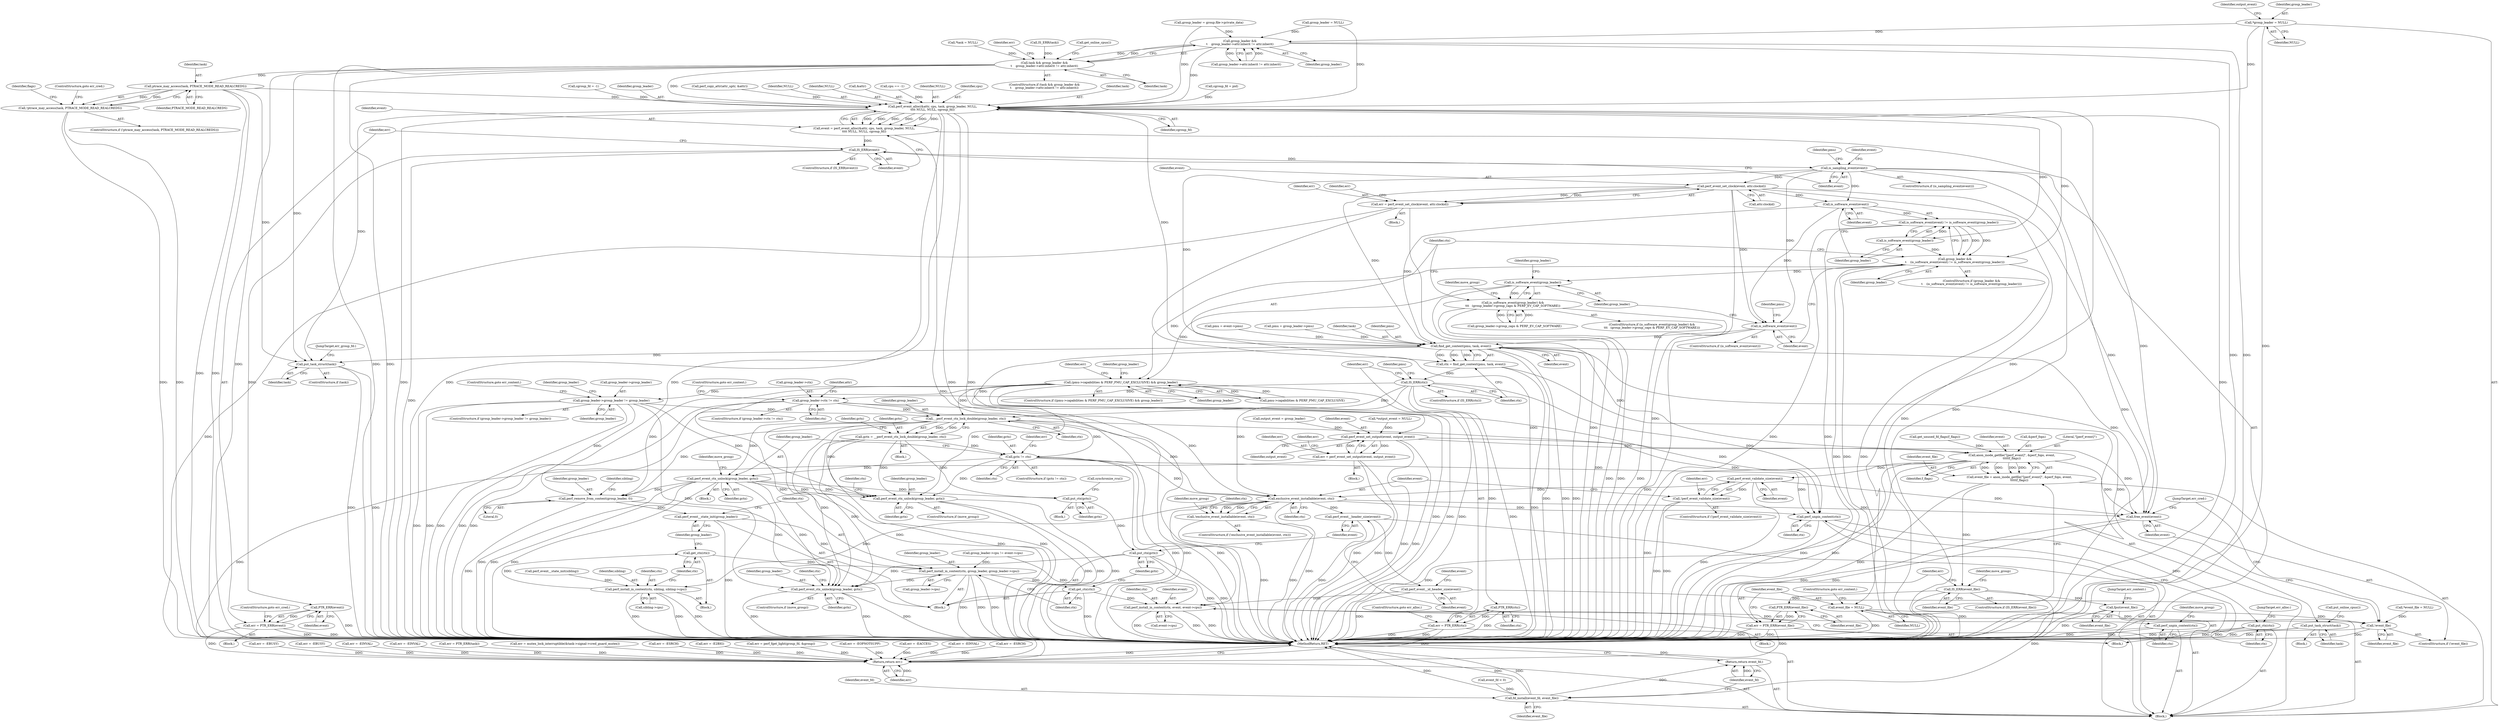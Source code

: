 digraph "0_linux_321027c1fe77f892f4ea07846aeae08cefbbb290@pointer" {
"1000142" [label="(Call,*group_leader = NULL)"];
"1000339" [label="(Call,group_leader &&\n\t    group_leader->attr.inherit != attr.inherit)"];
"1000337" [label="(Call,task && group_leader &&\n\t    group_leader->attr.inherit != attr.inherit)"];
"1000378" [label="(Call,ptrace_may_access(task, PTRACE_MODE_READ_REALCREDS))"];
"1000377" [label="(Call,!ptrace_may_access(task, PTRACE_MODE_READ_REALCREDS))"];
"1000391" [label="(Call,perf_event_alloc(&attr, cpu, task, group_leader, NULL,\n\t\t\t\t NULL, NULL, cgroup_fd))"];
"1000389" [label="(Call,event = perf_event_alloc(&attr, cpu, task, group_leader, NULL,\n\t\t\t\t NULL, NULL, cgroup_fd))"];
"1000402" [label="(Call,IS_ERR(event))"];
"1000407" [label="(Call,PTR_ERR(event))"];
"1000405" [label="(Call,err = PTR_ERR(event))"];
"1000856" [label="(Return,return err;)"];
"1000411" [label="(Call,is_sampling_event(event))"];
"1000440" [label="(Call,perf_event_set_clock(event, attr.clockid))"];
"1000438" [label="(Call,err = perf_event_set_clock(event, attr.clockid))"];
"1000463" [label="(Call,is_software_event(event))"];
"1000462" [label="(Call,is_software_event(event) != is_software_event(group_leader))"];
"1000460" [label="(Call,group_leader &&\n\t    (is_software_event(event) != is_software_event(group_leader)))"];
"1000480" [label="(Call,is_software_event(group_leader))"];
"1000479" [label="(Call,is_software_event(group_leader) &&\n\t\t\t   (group_leader->group_caps & PERF_EV_CAP_SOFTWARE))"];
"1000507" [label="(Call,(pmu->capabilities & PERF_PMU_CAP_EXCLUSIVE) && group_leader)"];
"1000528" [label="(Call,group_leader->group_leader != group_leader)"];
"1000620" [label="(Call,__perf_event_ctx_lock_double(group_leader, ctx))"];
"1000618" [label="(Call,gctx = __perf_event_ctx_lock_double(group_leader, ctx))"];
"1000644" [label="(Call,gctx != ctx)"];
"1000655" [label="(Call,perf_event_ctx_unlock(group_leader, gctx))"];
"1000710" [label="(Call,perf_remove_from_context(group_leader, 0))"];
"1000731" [label="(Call,perf_event__state_init(group_leader))"];
"1000733" [label="(Call,perf_install_in_context(ctx, group_leader, group_leader->cpu))"];
"1000739" [label="(Call,get_ctx(ctx))"];
"1000752" [label="(Call,perf_install_in_context(ctx, event, event->cpu))"];
"1000758" [label="(Call,perf_unpin_context(ctx))"];
"1000762" [label="(Call,perf_event_ctx_unlock(group_leader, gctx))"];
"1000717" [label="(Call,put_ctx(gctx))"];
"1000741" [label="(Call,put_ctx(gctx))"];
"1000812" [label="(Call,perf_event_ctx_unlock(group_leader, gctx))"];
"1000692" [label="(Call,exclusive_event_installable(event, ctx))"];
"1000691" [label="(Call,!exclusive_event_installable(event, ctx))"];
"1000723" [label="(Call,perf_install_in_context(ctx, sibling, sibling->cpu))"];
"1000729" [label="(Call,get_ctx(ctx))"];
"1000743" [label="(Call,perf_event__header_size(event))"];
"1000745" [label="(Call,perf_event__id_header_size(event))"];
"1000823" [label="(Call,perf_unpin_context(ctx))"];
"1000825" [label="(Call,put_ctx(ctx))"];
"1000831" [label="(Call,free_event(event))"];
"1000469" [label="(Call,is_software_event(event))"];
"1000493" [label="(Call,find_get_context(pmu, task, event))"];
"1000491" [label="(Call,ctx = find_get_context(pmu, task, event))"];
"1000498" [label="(Call,IS_ERR(ctx))"];
"1000503" [label="(Call,PTR_ERR(ctx))"];
"1000501" [label="(Call,err = PTR_ERR(ctx))"];
"1000569" [label="(Call,group_leader->ctx != ctx)"];
"1000589" [label="(Call,perf_event_set_output(event, output_event))"];
"1000587" [label="(Call,err = perf_event_set_output(event, output_event))"];
"1000597" [label="(Call,anon_inode_getfile(\"[perf_event]\", &perf_fops, event,\n\t\t\t\t\tf_flags))"];
"1000595" [label="(Call,event_file = anon_inode_getfile(\"[perf_event]\", &perf_fops, event,\n\t\t\t\t\tf_flags))"];
"1000604" [label="(Call,IS_ERR(event_file))"];
"1000609" [label="(Call,PTR_ERR(event_file))"];
"1000607" [label="(Call,err = PTR_ERR(event_file))"];
"1000804" [label="(Call,fd_install(event_fd, event_file))"];
"1000807" [label="(Return,return event_fd;)"];
"1000820" [label="(Call,fput(event_file))"];
"1000829" [label="(Call,!event_file)"];
"1000682" [label="(Call,perf_event_validate_size(event))"];
"1000681" [label="(Call,!perf_event_validate_size(event))"];
"1000780" [label="(Call,put_task_struct(task))"];
"1000848" [label="(Call,put_task_struct(task))"];
"1000465" [label="(Call,is_software_event(group_leader))"];
"1000611" [label="(Call,event_file = NULL)"];
"1000405" [label="(Call,err = PTR_ERR(event))"];
"1000646" [label="(Identifier,ctx)"];
"1000742" [label="(Identifier,gctx)"];
"1000719" [label="(Call,synchronize_rcu())"];
"1000395" [label="(Identifier,task)"];
"1000516" [label="(Identifier,err)"];
"1000596" [label="(Identifier,event_file)"];
"1000389" [label="(Call,event = perf_event_alloc(&attr, cpu, task, group_leader, NULL,\n\t\t\t\t NULL, NULL, cgroup_fd))"];
"1000401" [label="(ControlStructure,if (IS_ERR(event)))"];
"1000478" [label="(ControlStructure,if (is_software_event(group_leader) &&\n\t\t\t   (group_leader->group_caps & PERF_EV_CAP_SOFTWARE)))"];
"1000694" [label="(Identifier,ctx)"];
"1000709" [label="(Block,)"];
"1000569" [label="(Call,group_leader->ctx != ctx)"];
"1000386" [label="(Call,cgroup_fd = pid)"];
"1000506" [label="(ControlStructure,if ((pmu->capabilities & PERF_PMU_CAP_EXCLUSIVE) && group_leader))"];
"1000818" [label="(Identifier,ctx)"];
"1000720" [label="(Block,)"];
"1000826" [label="(Identifier,ctx)"];
"1000681" [label="(Call,!perf_event_validate_size(event))"];
"1000378" [label="(Call,ptrace_may_access(task, PTRACE_MODE_READ_REALCREDS))"];
"1000621" [label="(Identifier,group_leader)"];
"1000828" [label="(ControlStructure,if (!event_file))"];
"1000177" [label="(Call,cgroup_fd = -1)"];
"1000504" [label="(Identifier,ctx)"];
"1000568" [label="(ControlStructure,if (group_leader->ctx != ctx))"];
"1000410" [label="(ControlStructure,if (is_sampling_event(event)))"];
"1000607" [label="(Call,err = PTR_ERR(event_file))"];
"1000656" [label="(Identifier,group_leader)"];
"1000718" [label="(Identifier,gctx)"];
"1000527" [label="(ControlStructure,if (group_leader->group_leader != group_leader))"];
"1000515" [label="(Call,err = -EBUSY)"];
"1000761" [label="(Identifier,move_group)"];
"1000466" [label="(Identifier,group_leader)"];
"1000772" [label="(Block,)"];
"1000857" [label="(Identifier,err)"];
"1000698" [label="(Call,err = -EBUSY)"];
"1000618" [label="(Call,gctx = __perf_event_ctx_lock_double(group_leader, ctx))"];
"1000763" [label="(Identifier,group_leader)"];
"1000400" [label="(Identifier,cgroup_fd)"];
"1000480" [label="(Call,is_software_event(group_leader))"];
"1000614" [label="(ControlStructure,goto err_context;)"];
"1000730" [label="(Identifier,ctx)"];
"1000758" [label="(Call,perf_unpin_context(ctx))"];
"1000648" [label="(Call,err = -EINVAL)"];
"1000717" [label="(Call,put_ctx(gctx))"];
"1000705" [label="(Identifier,ctx)"];
"1000731" [label="(Call,perf_event__state_init(group_leader))"];
"1000507" [label="(Call,(pmu->capabilities & PERF_PMU_CAP_EXCLUSIVE) && group_leader)"];
"1000830" [label="(Identifier,event_file)"];
"1000856" [label="(Return,return err;)"];
"1000649" [label="(Identifier,err)"];
"1000616" [label="(Identifier,move_group)"];
"1000849" [label="(Identifier,task)"];
"1000807" [label="(Return,return event_fd;)"];
"1000599" [label="(Call,&perf_fops)"];
"1000503" [label="(Call,PTR_ERR(ctx))"];
"1000611" [label="(Call,event_file = NULL)"];
"1000620" [label="(Call,__perf_event_ctx_lock_double(group_leader, ctx))"];
"1000745" [label="(Call,perf_event__id_header_size(event))"];
"1000740" [label="(Identifier,ctx)"];
"1000643" [label="(ControlStructure,if (gctx != ctx))"];
"1000428" [label="(Call,pmu = event->pmu)"];
"1000782" [label="(Call,put_online_cpus())"];
"1000806" [label="(Identifier,event_file)"];
"1000804" [label="(Call,fd_install(event_fd, event_file))"];
"1000147" [label="(Identifier,output_event)"];
"1000380" [label="(Identifier,PTRACE_MODE_READ_REALCREDS)"];
"1000472" [label="(Call,pmu = group_leader->pmu)"];
"1000470" [label="(Identifier,event)"];
"1000605" [label="(Identifier,event_file)"];
"1000739" [label="(Call,get_ctx(ctx))"];
"1000468" [label="(ControlStructure,if (is_software_event(event)))"];
"1000715" [label="(Identifier,sibling)"];
"1000746" [label="(Identifier,event)"];
"1000528" [label="(Call,group_leader->group_leader != group_leader)"];
"1000680" [label="(ControlStructure,if (!perf_event_validate_size(event)))"];
"1000831" [label="(Call,free_event(event))"];
"1000143" [label="(Identifier,group_leader)"];
"1000587" [label="(Call,err = perf_event_set_output(event, output_event))"];
"1000824" [label="(Identifier,ctx)"];
"1000821" [label="(Identifier,event_file)"];
"1000603" [label="(ControlStructure,if (IS_ERR(event_file)))"];
"1000489" [label="(Identifier,move_group)"];
"1000591" [label="(Identifier,output_event)"];
"1000402" [label="(Call,IS_ERR(event))"];
"1000384" [label="(Identifier,flags)"];
"1000377" [label="(Call,!ptrace_may_access(task, PTRACE_MODE_READ_REALCREDS))"];
"1000396" [label="(Identifier,group_leader)"];
"1000820" [label="(Call,fput(event_file))"];
"1000376" [label="(ControlStructure,if (!ptrace_may_access(task, PTRACE_MODE_READ_REALCREDS)))"];
"1000764" [label="(Identifier,gctx)"];
"1000463" [label="(Call,is_software_event(event))"];
"1000406" [label="(Identifier,err)"];
"1000586" [label="(Block,)"];
"1000340" [label="(Identifier,group_leader)"];
"1000404" [label="(Block,)"];
"1000848" [label="(Call,put_task_struct(task))"];
"1000827" [label="(JumpTarget,err_alloc:)"];
"1000734" [label="(Identifier,ctx)"];
"1000617" [label="(Block,)"];
"1000693" [label="(Identifier,event)"];
"1000302" [label="(Call,output_event = group_leader)"];
"1000190" [label="(Call,perf_copy_attr(attr_uptr, &attr))"];
"1000858" [label="(MethodReturn,RET)"];
"1000492" [label="(Identifier,ctx)"];
"1000808" [label="(Identifier,event_fd)"];
"1000755" [label="(Call,event->cpu)"];
"1000336" [label="(ControlStructure,if (task && group_leader &&\n\t    group_leader->attr.inherit != attr.inherit))"];
"1000523" [label="(Call,err = -EINVAL)"];
"1000713" [label="(Block,)"];
"1000469" [label="(Call,is_software_event(event))"];
"1000813" [label="(Identifier,group_leader)"];
"1000155" [label="(Call,*event_file = NULL)"];
"1000510" [label="(Identifier,pmu)"];
"1000461" [label="(Identifier,group_leader)"];
"1000418" [label="(Identifier,event)"];
"1000412" [label="(Identifier,event)"];
"1000574" [label="(ControlStructure,goto err_context;)"];
"1000655" [label="(Call,perf_event_ctx_unlock(group_leader, gctx))"];
"1000291" [label="(Call,group_leader = group.file->private_data)"];
"1000495" [label="(Identifier,task)"];
"1000513" [label="(Identifier,group_leader)"];
"1000724" [label="(Identifier,ctx)"];
"1000390" [label="(Identifier,event)"];
"1000459" [label="(ControlStructure,if (group_leader &&\n\t    (is_software_event(event) != is_software_event(group_leader))))"];
"1000608" [label="(Identifier,err)"];
"1000397" [label="(Identifier,NULL)"];
"1000593" [label="(Identifier,err)"];
"1000328" [label="(Call,IS_ERR(task))"];
"1000749" [label="(Identifier,event)"];
"1000521" [label="(Identifier,group_leader)"];
"1000331" [label="(Call,err = PTR_ERR(task))"];
"1000692" [label="(Call,exclusive_event_installable(event, ctx))"];
"1000822" [label="(JumpTarget,err_context:)"];
"1000604" [label="(Call,IS_ERR(event_file))"];
"1000464" [label="(Identifier,event)"];
"1000712" [label="(Literal,0)"];
"1000271" [label="(Call,event_fd < 0)"];
"1000729" [label="(Call,get_ctx(ctx))"];
"1000759" [label="(Identifier,ctx)"];
"1000610" [label="(Identifier,event_file)"];
"1000496" [label="(Identifier,event)"];
"1000440" [label="(Call,perf_event_set_clock(event, attr.clockid))"];
"1000491" [label="(Call,ctx = find_get_context(pmu, task, event))"];
"1000309" [label="(Call,group_leader = NULL)"];
"1000497" [label="(ControlStructure,if (IS_ERR(ctx)))"];
"1000754" [label="(Identifier,event)"];
"1000498" [label="(Call,IS_ERR(ctx))"];
"1000760" [label="(ControlStructure,if (move_group))"];
"1000446" [label="(Identifier,err)"];
"1000140" [label="(Block,)"];
"1000711" [label="(Identifier,group_leader)"];
"1000502" [label="(Identifier,err)"];
"1000508" [label="(Call,pmu->capabilities & PERF_PMU_CAP_EXCLUSIVE)"];
"1000533" [label="(ControlStructure,goto err_context;)"];
"1000481" [label="(Identifier,group_leader)"];
"1000484" [label="(Identifier,group_leader)"];
"1000710" [label="(Call,perf_remove_from_context(group_leader, 0))"];
"1000398" [label="(Identifier,NULL)"];
"1000532" [label="(Identifier,group_leader)"];
"1000360" [label="(Call,err = mutex_lock_interruptible(&task->signal->cred_guard_mutex))"];
"1000442" [label="(Call,attr.clockid)"];
"1000337" [label="(Call,task && group_leader &&\n\t    group_leader->attr.inherit != attr.inherit)"];
"1000499" [label="(Identifier,ctx)"];
"1000392" [label="(Call,&attr)"];
"1000630" [label="(Call,err = -ESRCH)"];
"1000391" [label="(Call,perf_event_alloc(&attr, cpu, task, group_leader, NULL,\n\t\t\t\t NULL, NULL, cgroup_fd))"];
"1000439" [label="(Identifier,err)"];
"1000479" [label="(Call,is_software_event(group_leader) &&\n\t\t\t   (group_leader->group_caps & PERF_EV_CAP_SOFTWARE))"];
"1000403" [label="(Identifier,event)"];
"1000408" [label="(Identifier,event)"];
"1000460" [label="(Call,group_leader &&\n\t    (is_software_event(event) != is_software_event(group_leader)))"];
"1000619" [label="(Identifier,gctx)"];
"1000733" [label="(Call,perf_install_in_context(ctx, group_leader, group_leader->cpu))"];
"1000781" [label="(Identifier,task)"];
"1000659" [label="(Identifier,move_group)"];
"1000753" [label="(Identifier,ctx)"];
"1000743" [label="(Call,perf_event__header_size(event))"];
"1000409" [label="(ControlStructure,goto err_cred;)"];
"1000829" [label="(Call,!event_file)"];
"1000812" [label="(Call,perf_event_ctx_unlock(group_leader, gctx))"];
"1000598" [label="(Literal,\"[perf_event]\")"];
"1000752" [label="(Call,perf_install_in_context(ctx, event, event->cpu))"];
"1000493" [label="(Call,find_get_context(pmu, task, event))"];
"1000609" [label="(Call,PTR_ERR(event_file))"];
"1000768" [label="(Identifier,ctx)"];
"1000341" [label="(Call,group_leader->attr.inherit != attr.inherit)"];
"1000501" [label="(Call,err = PTR_ERR(ctx))"];
"1000597" [label="(Call,anon_inode_getfile(\"[perf_event]\", &perf_fops, event,\n\t\t\t\t\tf_flags))"];
"1000721" [label="(Call,perf_event__state_init(sibling))"];
"1000683" [label="(Identifier,event)"];
"1000438" [label="(Call,err = perf_event_set_clock(event, attr.clockid))"];
"1000381" [label="(ControlStructure,goto err_cred;)"];
"1000588" [label="(Identifier,err)"];
"1000685" [label="(Call,err = -E2BIG)"];
"1000732" [label="(Identifier,group_leader)"];
"1000252" [label="(Call,cpu == -1)"];
"1000282" [label="(Call,err = perf_fget_light(group_fd, &group))"];
"1000645" [label="(Identifier,gctx)"];
"1000494" [label="(Identifier,pmu)"];
"1000462" [label="(Call,is_software_event(event) != is_software_event(group_leader))"];
"1000833" [label="(JumpTarget,err_cred:)"];
"1000589" [label="(Call,perf_event_set_output(event, output_event))"];
"1000268" [label="(Call,get_unused_fd_flags(f_flags))"];
"1000379" [label="(Identifier,task)"];
"1000823" [label="(Call,perf_unpin_context(ctx))"];
"1000814" [label="(Identifier,gctx)"];
"1000690" [label="(ControlStructure,if (!exclusive_event_installable(event, ctx)))"];
"1000399" [label="(Identifier,NULL)"];
"1000590" [label="(Identifier,event)"];
"1000465" [label="(Call,is_software_event(group_leader))"];
"1000602" [label="(Identifier,f_flags)"];
"1000736" [label="(Call,group_leader->cpu)"];
"1000612" [label="(Identifier,event_file)"];
"1000805" [label="(Identifier,event_fd)"];
"1000146" [label="(Call,*output_event = NULL)"];
"1000595" [label="(Call,event_file = anon_inode_getfile(\"[perf_event]\", &perf_fops, event,\n\t\t\t\t\tf_flags))"];
"1000832" [label="(Identifier,event)"];
"1000429" [label="(Identifier,pmu)"];
"1000558" [label="(Call,group_leader->cpu != event->cpu)"];
"1000613" [label="(Identifier,NULL)"];
"1000741" [label="(Call,put_ctx(gctx))"];
"1000338" [label="(Identifier,task)"];
"1000622" [label="(Identifier,ctx)"];
"1000570" [label="(Call,group_leader->ctx)"];
"1000423" [label="(Call,err = -EOPNOTSUPP)"];
"1000372" [label="(Call,err = -EACCES)"];
"1000437" [label="(Block,)"];
"1000356" [label="(Call,get_online_cpus())"];
"1000682" [label="(Call,perf_event_validate_size(event))"];
"1000691" [label="(Call,!exclusive_event_installable(event, ctx))"];
"1000411" [label="(Call,is_sampling_event(event))"];
"1000482" [label="(Call,group_leader->group_caps & PERF_EV_CAP_SOFTWARE)"];
"1000537" [label="(Identifier,group_leader)"];
"1000142" [label="(Call,*group_leader = NULL)"];
"1000473" [label="(Identifier,pmu)"];
"1000601" [label="(Identifier,event)"];
"1000723" [label="(Call,perf_install_in_context(ctx, sibling, sibling->cpu))"];
"1000697" [label="(Identifier,move_group)"];
"1000825" [label="(Call,put_ctx(ctx))"];
"1000726" [label="(Call,sibling->cpu)"];
"1000339" [label="(Call,group_leader &&\n\t    group_leader->attr.inherit != attr.inherit)"];
"1000780" [label="(Call,put_task_struct(task))"];
"1000744" [label="(Identifier,event)"];
"1000394" [label="(Identifier,cpu)"];
"1000850" [label="(JumpTarget,err_group_fd:)"];
"1000654" [label="(Block,)"];
"1000351" [label="(Call,err = -EINVAL)"];
"1000162" [label="(Call,*task = NULL)"];
"1000578" [label="(Identifier,attr)"];
"1000573" [label="(Identifier,ctx)"];
"1000505" [label="(ControlStructure,goto err_alloc;)"];
"1000606" [label="(Block,)"];
"1000529" [label="(Call,group_leader->group_leader)"];
"1000644" [label="(Call,gctx != ctx)"];
"1000500" [label="(Block,)"];
"1000686" [label="(Identifier,err)"];
"1000735" [label="(Identifier,group_leader)"];
"1000675" [label="(Call,err = -ESRCH)"];
"1000725" [label="(Identifier,sibling)"];
"1000441" [label="(Identifier,event)"];
"1000846" [label="(ControlStructure,if (task))"];
"1000407" [label="(Call,PTR_ERR(event))"];
"1000144" [label="(Identifier,NULL)"];
"1000626" [label="(Identifier,gctx)"];
"1000810" [label="(ControlStructure,if (move_group))"];
"1000762" [label="(Call,perf_event_ctx_unlock(group_leader, gctx))"];
"1000352" [label="(Identifier,err)"];
"1000657" [label="(Identifier,gctx)"];
"1000142" -> "1000140"  [label="AST: "];
"1000142" -> "1000144"  [label="CFG: "];
"1000143" -> "1000142"  [label="AST: "];
"1000144" -> "1000142"  [label="AST: "];
"1000147" -> "1000142"  [label="CFG: "];
"1000142" -> "1000858"  [label="DDG: "];
"1000142" -> "1000339"  [label="DDG: "];
"1000142" -> "1000391"  [label="DDG: "];
"1000339" -> "1000337"  [label="AST: "];
"1000339" -> "1000340"  [label="CFG: "];
"1000339" -> "1000341"  [label="CFG: "];
"1000340" -> "1000339"  [label="AST: "];
"1000341" -> "1000339"  [label="AST: "];
"1000337" -> "1000339"  [label="CFG: "];
"1000339" -> "1000858"  [label="DDG: "];
"1000339" -> "1000858"  [label="DDG: "];
"1000339" -> "1000337"  [label="DDG: "];
"1000339" -> "1000337"  [label="DDG: "];
"1000309" -> "1000339"  [label="DDG: "];
"1000291" -> "1000339"  [label="DDG: "];
"1000341" -> "1000339"  [label="DDG: "];
"1000341" -> "1000339"  [label="DDG: "];
"1000339" -> "1000391"  [label="DDG: "];
"1000337" -> "1000336"  [label="AST: "];
"1000337" -> "1000338"  [label="CFG: "];
"1000338" -> "1000337"  [label="AST: "];
"1000352" -> "1000337"  [label="CFG: "];
"1000356" -> "1000337"  [label="CFG: "];
"1000337" -> "1000858"  [label="DDG: "];
"1000337" -> "1000858"  [label="DDG: "];
"1000337" -> "1000858"  [label="DDG: "];
"1000328" -> "1000337"  [label="DDG: "];
"1000162" -> "1000337"  [label="DDG: "];
"1000337" -> "1000378"  [label="DDG: "];
"1000337" -> "1000391"  [label="DDG: "];
"1000337" -> "1000848"  [label="DDG: "];
"1000378" -> "1000377"  [label="AST: "];
"1000378" -> "1000380"  [label="CFG: "];
"1000379" -> "1000378"  [label="AST: "];
"1000380" -> "1000378"  [label="AST: "];
"1000377" -> "1000378"  [label="CFG: "];
"1000378" -> "1000858"  [label="DDG: "];
"1000378" -> "1000858"  [label="DDG: "];
"1000378" -> "1000377"  [label="DDG: "];
"1000378" -> "1000377"  [label="DDG: "];
"1000378" -> "1000391"  [label="DDG: "];
"1000378" -> "1000848"  [label="DDG: "];
"1000377" -> "1000376"  [label="AST: "];
"1000381" -> "1000377"  [label="CFG: "];
"1000384" -> "1000377"  [label="CFG: "];
"1000377" -> "1000858"  [label="DDG: "];
"1000377" -> "1000858"  [label="DDG: "];
"1000391" -> "1000389"  [label="AST: "];
"1000391" -> "1000400"  [label="CFG: "];
"1000392" -> "1000391"  [label="AST: "];
"1000394" -> "1000391"  [label="AST: "];
"1000395" -> "1000391"  [label="AST: "];
"1000396" -> "1000391"  [label="AST: "];
"1000397" -> "1000391"  [label="AST: "];
"1000398" -> "1000391"  [label="AST: "];
"1000399" -> "1000391"  [label="AST: "];
"1000400" -> "1000391"  [label="AST: "];
"1000389" -> "1000391"  [label="CFG: "];
"1000391" -> "1000858"  [label="DDG: "];
"1000391" -> "1000858"  [label="DDG: "];
"1000391" -> "1000858"  [label="DDG: "];
"1000391" -> "1000858"  [label="DDG: "];
"1000391" -> "1000858"  [label="DDG: "];
"1000391" -> "1000858"  [label="DDG: "];
"1000391" -> "1000389"  [label="DDG: "];
"1000391" -> "1000389"  [label="DDG: "];
"1000391" -> "1000389"  [label="DDG: "];
"1000391" -> "1000389"  [label="DDG: "];
"1000391" -> "1000389"  [label="DDG: "];
"1000391" -> "1000389"  [label="DDG: "];
"1000190" -> "1000391"  [label="DDG: "];
"1000252" -> "1000391"  [label="DDG: "];
"1000309" -> "1000391"  [label="DDG: "];
"1000291" -> "1000391"  [label="DDG: "];
"1000177" -> "1000391"  [label="DDG: "];
"1000386" -> "1000391"  [label="DDG: "];
"1000391" -> "1000460"  [label="DDG: "];
"1000391" -> "1000465"  [label="DDG: "];
"1000391" -> "1000493"  [label="DDG: "];
"1000391" -> "1000611"  [label="DDG: "];
"1000391" -> "1000848"  [label="DDG: "];
"1000389" -> "1000140"  [label="AST: "];
"1000390" -> "1000389"  [label="AST: "];
"1000403" -> "1000389"  [label="CFG: "];
"1000389" -> "1000858"  [label="DDG: "];
"1000389" -> "1000402"  [label="DDG: "];
"1000402" -> "1000401"  [label="AST: "];
"1000402" -> "1000403"  [label="CFG: "];
"1000403" -> "1000402"  [label="AST: "];
"1000406" -> "1000402"  [label="CFG: "];
"1000412" -> "1000402"  [label="CFG: "];
"1000402" -> "1000858"  [label="DDG: "];
"1000402" -> "1000407"  [label="DDG: "];
"1000402" -> "1000411"  [label="DDG: "];
"1000407" -> "1000405"  [label="AST: "];
"1000407" -> "1000408"  [label="CFG: "];
"1000408" -> "1000407"  [label="AST: "];
"1000405" -> "1000407"  [label="CFG: "];
"1000407" -> "1000858"  [label="DDG: "];
"1000407" -> "1000405"  [label="DDG: "];
"1000405" -> "1000404"  [label="AST: "];
"1000406" -> "1000405"  [label="AST: "];
"1000409" -> "1000405"  [label="CFG: "];
"1000405" -> "1000858"  [label="DDG: "];
"1000405" -> "1000858"  [label="DDG: "];
"1000405" -> "1000856"  [label="DDG: "];
"1000856" -> "1000140"  [label="AST: "];
"1000856" -> "1000857"  [label="CFG: "];
"1000857" -> "1000856"  [label="AST: "];
"1000858" -> "1000856"  [label="CFG: "];
"1000856" -> "1000858"  [label="DDG: "];
"1000857" -> "1000856"  [label="DDG: "];
"1000675" -> "1000856"  [label="DDG: "];
"1000360" -> "1000856"  [label="DDG: "];
"1000523" -> "1000856"  [label="DDG: "];
"1000630" -> "1000856"  [label="DDG: "];
"1000587" -> "1000856"  [label="DDG: "];
"1000515" -> "1000856"  [label="DDG: "];
"1000423" -> "1000856"  [label="DDG: "];
"1000351" -> "1000856"  [label="DDG: "];
"1000438" -> "1000856"  [label="DDG: "];
"1000282" -> "1000856"  [label="DDG: "];
"1000607" -> "1000856"  [label="DDG: "];
"1000331" -> "1000856"  [label="DDG: "];
"1000698" -> "1000856"  [label="DDG: "];
"1000501" -> "1000856"  [label="DDG: "];
"1000372" -> "1000856"  [label="DDG: "];
"1000648" -> "1000856"  [label="DDG: "];
"1000685" -> "1000856"  [label="DDG: "];
"1000411" -> "1000410"  [label="AST: "];
"1000411" -> "1000412"  [label="CFG: "];
"1000412" -> "1000411"  [label="AST: "];
"1000418" -> "1000411"  [label="CFG: "];
"1000429" -> "1000411"  [label="CFG: "];
"1000411" -> "1000858"  [label="DDG: "];
"1000411" -> "1000858"  [label="DDG: "];
"1000411" -> "1000440"  [label="DDG: "];
"1000411" -> "1000463"  [label="DDG: "];
"1000411" -> "1000469"  [label="DDG: "];
"1000411" -> "1000493"  [label="DDG: "];
"1000411" -> "1000831"  [label="DDG: "];
"1000440" -> "1000438"  [label="AST: "];
"1000440" -> "1000442"  [label="CFG: "];
"1000441" -> "1000440"  [label="AST: "];
"1000442" -> "1000440"  [label="AST: "];
"1000438" -> "1000440"  [label="CFG: "];
"1000440" -> "1000858"  [label="DDG: "];
"1000440" -> "1000858"  [label="DDG: "];
"1000440" -> "1000438"  [label="DDG: "];
"1000440" -> "1000438"  [label="DDG: "];
"1000440" -> "1000463"  [label="DDG: "];
"1000440" -> "1000469"  [label="DDG: "];
"1000440" -> "1000493"  [label="DDG: "];
"1000440" -> "1000831"  [label="DDG: "];
"1000438" -> "1000437"  [label="AST: "];
"1000439" -> "1000438"  [label="AST: "];
"1000446" -> "1000438"  [label="CFG: "];
"1000438" -> "1000858"  [label="DDG: "];
"1000438" -> "1000858"  [label="DDG: "];
"1000463" -> "1000462"  [label="AST: "];
"1000463" -> "1000464"  [label="CFG: "];
"1000464" -> "1000463"  [label="AST: "];
"1000466" -> "1000463"  [label="CFG: "];
"1000463" -> "1000462"  [label="DDG: "];
"1000463" -> "1000469"  [label="DDG: "];
"1000463" -> "1000493"  [label="DDG: "];
"1000462" -> "1000460"  [label="AST: "];
"1000462" -> "1000465"  [label="CFG: "];
"1000465" -> "1000462"  [label="AST: "];
"1000460" -> "1000462"  [label="CFG: "];
"1000462" -> "1000858"  [label="DDG: "];
"1000462" -> "1000858"  [label="DDG: "];
"1000462" -> "1000460"  [label="DDG: "];
"1000462" -> "1000460"  [label="DDG: "];
"1000465" -> "1000462"  [label="DDG: "];
"1000460" -> "1000459"  [label="AST: "];
"1000460" -> "1000461"  [label="CFG: "];
"1000461" -> "1000460"  [label="AST: "];
"1000470" -> "1000460"  [label="CFG: "];
"1000492" -> "1000460"  [label="CFG: "];
"1000460" -> "1000858"  [label="DDG: "];
"1000460" -> "1000858"  [label="DDG: "];
"1000460" -> "1000858"  [label="DDG: "];
"1000465" -> "1000460"  [label="DDG: "];
"1000460" -> "1000480"  [label="DDG: "];
"1000460" -> "1000507"  [label="DDG: "];
"1000480" -> "1000479"  [label="AST: "];
"1000480" -> "1000481"  [label="CFG: "];
"1000481" -> "1000480"  [label="AST: "];
"1000484" -> "1000480"  [label="CFG: "];
"1000479" -> "1000480"  [label="CFG: "];
"1000480" -> "1000858"  [label="DDG: "];
"1000480" -> "1000479"  [label="DDG: "];
"1000480" -> "1000507"  [label="DDG: "];
"1000479" -> "1000478"  [label="AST: "];
"1000479" -> "1000482"  [label="CFG: "];
"1000482" -> "1000479"  [label="AST: "];
"1000489" -> "1000479"  [label="CFG: "];
"1000492" -> "1000479"  [label="CFG: "];
"1000479" -> "1000858"  [label="DDG: "];
"1000479" -> "1000858"  [label="DDG: "];
"1000479" -> "1000858"  [label="DDG: "];
"1000482" -> "1000479"  [label="DDG: "];
"1000482" -> "1000479"  [label="DDG: "];
"1000507" -> "1000506"  [label="AST: "];
"1000507" -> "1000508"  [label="CFG: "];
"1000507" -> "1000513"  [label="CFG: "];
"1000508" -> "1000507"  [label="AST: "];
"1000513" -> "1000507"  [label="AST: "];
"1000516" -> "1000507"  [label="CFG: "];
"1000521" -> "1000507"  [label="CFG: "];
"1000507" -> "1000858"  [label="DDG: "];
"1000507" -> "1000858"  [label="DDG: "];
"1000507" -> "1000858"  [label="DDG: "];
"1000508" -> "1000507"  [label="DDG: "];
"1000508" -> "1000507"  [label="DDG: "];
"1000507" -> "1000528"  [label="DDG: "];
"1000507" -> "1000620"  [label="DDG: "];
"1000507" -> "1000710"  [label="DDG: "];
"1000507" -> "1000762"  [label="DDG: "];
"1000507" -> "1000812"  [label="DDG: "];
"1000528" -> "1000527"  [label="AST: "];
"1000528" -> "1000532"  [label="CFG: "];
"1000529" -> "1000528"  [label="AST: "];
"1000532" -> "1000528"  [label="AST: "];
"1000533" -> "1000528"  [label="CFG: "];
"1000537" -> "1000528"  [label="CFG: "];
"1000528" -> "1000858"  [label="DDG: "];
"1000528" -> "1000858"  [label="DDG: "];
"1000528" -> "1000858"  [label="DDG: "];
"1000528" -> "1000620"  [label="DDG: "];
"1000528" -> "1000710"  [label="DDG: "];
"1000528" -> "1000762"  [label="DDG: "];
"1000528" -> "1000812"  [label="DDG: "];
"1000620" -> "1000618"  [label="AST: "];
"1000620" -> "1000622"  [label="CFG: "];
"1000621" -> "1000620"  [label="AST: "];
"1000622" -> "1000620"  [label="AST: "];
"1000618" -> "1000620"  [label="CFG: "];
"1000620" -> "1000858"  [label="DDG: "];
"1000620" -> "1000618"  [label="DDG: "];
"1000620" -> "1000618"  [label="DDG: "];
"1000498" -> "1000620"  [label="DDG: "];
"1000569" -> "1000620"  [label="DDG: "];
"1000620" -> "1000644"  [label="DDG: "];
"1000620" -> "1000655"  [label="DDG: "];
"1000620" -> "1000692"  [label="DDG: "];
"1000620" -> "1000710"  [label="DDG: "];
"1000620" -> "1000762"  [label="DDG: "];
"1000620" -> "1000812"  [label="DDG: "];
"1000620" -> "1000823"  [label="DDG: "];
"1000618" -> "1000617"  [label="AST: "];
"1000619" -> "1000618"  [label="AST: "];
"1000626" -> "1000618"  [label="CFG: "];
"1000618" -> "1000858"  [label="DDG: "];
"1000618" -> "1000858"  [label="DDG: "];
"1000618" -> "1000644"  [label="DDG: "];
"1000618" -> "1000717"  [label="DDG: "];
"1000618" -> "1000762"  [label="DDG: "];
"1000618" -> "1000812"  [label="DDG: "];
"1000644" -> "1000643"  [label="AST: "];
"1000644" -> "1000646"  [label="CFG: "];
"1000645" -> "1000644"  [label="AST: "];
"1000646" -> "1000644"  [label="AST: "];
"1000649" -> "1000644"  [label="CFG: "];
"1000656" -> "1000644"  [label="CFG: "];
"1000644" -> "1000858"  [label="DDG: "];
"1000644" -> "1000858"  [label="DDG: "];
"1000644" -> "1000655"  [label="DDG: "];
"1000644" -> "1000692"  [label="DDG: "];
"1000644" -> "1000812"  [label="DDG: "];
"1000644" -> "1000823"  [label="DDG: "];
"1000655" -> "1000654"  [label="AST: "];
"1000655" -> "1000657"  [label="CFG: "];
"1000656" -> "1000655"  [label="AST: "];
"1000657" -> "1000655"  [label="AST: "];
"1000659" -> "1000655"  [label="CFG: "];
"1000655" -> "1000858"  [label="DDG: "];
"1000655" -> "1000858"  [label="DDG: "];
"1000655" -> "1000858"  [label="DDG: "];
"1000655" -> "1000710"  [label="DDG: "];
"1000655" -> "1000717"  [label="DDG: "];
"1000655" -> "1000762"  [label="DDG: "];
"1000655" -> "1000762"  [label="DDG: "];
"1000655" -> "1000812"  [label="DDG: "];
"1000655" -> "1000812"  [label="DDG: "];
"1000710" -> "1000709"  [label="AST: "];
"1000710" -> "1000712"  [label="CFG: "];
"1000711" -> "1000710"  [label="AST: "];
"1000712" -> "1000710"  [label="AST: "];
"1000715" -> "1000710"  [label="CFG: "];
"1000710" -> "1000858"  [label="DDG: "];
"1000710" -> "1000731"  [label="DDG: "];
"1000731" -> "1000709"  [label="AST: "];
"1000731" -> "1000732"  [label="CFG: "];
"1000732" -> "1000731"  [label="AST: "];
"1000734" -> "1000731"  [label="CFG: "];
"1000731" -> "1000858"  [label="DDG: "];
"1000731" -> "1000733"  [label="DDG: "];
"1000733" -> "1000709"  [label="AST: "];
"1000733" -> "1000736"  [label="CFG: "];
"1000734" -> "1000733"  [label="AST: "];
"1000735" -> "1000733"  [label="AST: "];
"1000736" -> "1000733"  [label="AST: "];
"1000740" -> "1000733"  [label="CFG: "];
"1000733" -> "1000858"  [label="DDG: "];
"1000733" -> "1000858"  [label="DDG: "];
"1000733" -> "1000858"  [label="DDG: "];
"1000729" -> "1000733"  [label="DDG: "];
"1000558" -> "1000733"  [label="DDG: "];
"1000733" -> "1000739"  [label="DDG: "];
"1000733" -> "1000762"  [label="DDG: "];
"1000739" -> "1000709"  [label="AST: "];
"1000739" -> "1000740"  [label="CFG: "];
"1000740" -> "1000739"  [label="AST: "];
"1000742" -> "1000739"  [label="CFG: "];
"1000739" -> "1000858"  [label="DDG: "];
"1000739" -> "1000752"  [label="DDG: "];
"1000752" -> "1000140"  [label="AST: "];
"1000752" -> "1000755"  [label="CFG: "];
"1000753" -> "1000752"  [label="AST: "];
"1000754" -> "1000752"  [label="AST: "];
"1000755" -> "1000752"  [label="AST: "];
"1000759" -> "1000752"  [label="CFG: "];
"1000752" -> "1000858"  [label="DDG: "];
"1000752" -> "1000858"  [label="DDG: "];
"1000752" -> "1000858"  [label="DDG: "];
"1000692" -> "1000752"  [label="DDG: "];
"1000745" -> "1000752"  [label="DDG: "];
"1000558" -> "1000752"  [label="DDG: "];
"1000752" -> "1000758"  [label="DDG: "];
"1000758" -> "1000140"  [label="AST: "];
"1000758" -> "1000759"  [label="CFG: "];
"1000759" -> "1000758"  [label="AST: "];
"1000761" -> "1000758"  [label="CFG: "];
"1000758" -> "1000858"  [label="DDG: "];
"1000758" -> "1000858"  [label="DDG: "];
"1000762" -> "1000760"  [label="AST: "];
"1000762" -> "1000764"  [label="CFG: "];
"1000763" -> "1000762"  [label="AST: "];
"1000764" -> "1000762"  [label="AST: "];
"1000768" -> "1000762"  [label="CFG: "];
"1000762" -> "1000858"  [label="DDG: "];
"1000762" -> "1000858"  [label="DDG: "];
"1000762" -> "1000858"  [label="DDG: "];
"1000741" -> "1000762"  [label="DDG: "];
"1000717" -> "1000713"  [label="AST: "];
"1000717" -> "1000718"  [label="CFG: "];
"1000718" -> "1000717"  [label="AST: "];
"1000719" -> "1000717"  [label="CFG: "];
"1000717" -> "1000741"  [label="DDG: "];
"1000741" -> "1000709"  [label="AST: "];
"1000741" -> "1000742"  [label="CFG: "];
"1000742" -> "1000741"  [label="AST: "];
"1000744" -> "1000741"  [label="CFG: "];
"1000741" -> "1000858"  [label="DDG: "];
"1000741" -> "1000858"  [label="DDG: "];
"1000812" -> "1000810"  [label="AST: "];
"1000812" -> "1000814"  [label="CFG: "];
"1000813" -> "1000812"  [label="AST: "];
"1000814" -> "1000812"  [label="AST: "];
"1000818" -> "1000812"  [label="CFG: "];
"1000812" -> "1000858"  [label="DDG: "];
"1000812" -> "1000858"  [label="DDG: "];
"1000812" -> "1000858"  [label="DDG: "];
"1000692" -> "1000691"  [label="AST: "];
"1000692" -> "1000694"  [label="CFG: "];
"1000693" -> "1000692"  [label="AST: "];
"1000694" -> "1000692"  [label="AST: "];
"1000691" -> "1000692"  [label="CFG: "];
"1000692" -> "1000858"  [label="DDG: "];
"1000692" -> "1000691"  [label="DDG: "];
"1000692" -> "1000691"  [label="DDG: "];
"1000682" -> "1000692"  [label="DDG: "];
"1000498" -> "1000692"  [label="DDG: "];
"1000569" -> "1000692"  [label="DDG: "];
"1000692" -> "1000723"  [label="DDG: "];
"1000692" -> "1000743"  [label="DDG: "];
"1000692" -> "1000823"  [label="DDG: "];
"1000692" -> "1000831"  [label="DDG: "];
"1000691" -> "1000690"  [label="AST: "];
"1000697" -> "1000691"  [label="CFG: "];
"1000705" -> "1000691"  [label="CFG: "];
"1000691" -> "1000858"  [label="DDG: "];
"1000691" -> "1000858"  [label="DDG: "];
"1000723" -> "1000720"  [label="AST: "];
"1000723" -> "1000726"  [label="CFG: "];
"1000724" -> "1000723"  [label="AST: "];
"1000725" -> "1000723"  [label="AST: "];
"1000726" -> "1000723"  [label="AST: "];
"1000730" -> "1000723"  [label="CFG: "];
"1000723" -> "1000858"  [label="DDG: "];
"1000723" -> "1000858"  [label="DDG: "];
"1000723" -> "1000858"  [label="DDG: "];
"1000721" -> "1000723"  [label="DDG: "];
"1000723" -> "1000729"  [label="DDG: "];
"1000729" -> "1000720"  [label="AST: "];
"1000729" -> "1000730"  [label="CFG: "];
"1000730" -> "1000729"  [label="AST: "];
"1000732" -> "1000729"  [label="CFG: "];
"1000743" -> "1000140"  [label="AST: "];
"1000743" -> "1000744"  [label="CFG: "];
"1000744" -> "1000743"  [label="AST: "];
"1000746" -> "1000743"  [label="CFG: "];
"1000743" -> "1000858"  [label="DDG: "];
"1000743" -> "1000745"  [label="DDG: "];
"1000745" -> "1000140"  [label="AST: "];
"1000745" -> "1000746"  [label="CFG: "];
"1000746" -> "1000745"  [label="AST: "];
"1000749" -> "1000745"  [label="CFG: "];
"1000745" -> "1000858"  [label="DDG: "];
"1000823" -> "1000140"  [label="AST: "];
"1000823" -> "1000824"  [label="CFG: "];
"1000824" -> "1000823"  [label="AST: "];
"1000826" -> "1000823"  [label="CFG: "];
"1000823" -> "1000858"  [label="DDG: "];
"1000498" -> "1000823"  [label="DDG: "];
"1000569" -> "1000823"  [label="DDG: "];
"1000823" -> "1000825"  [label="DDG: "];
"1000825" -> "1000140"  [label="AST: "];
"1000825" -> "1000826"  [label="CFG: "];
"1000826" -> "1000825"  [label="AST: "];
"1000827" -> "1000825"  [label="CFG: "];
"1000825" -> "1000858"  [label="DDG: "];
"1000825" -> "1000858"  [label="DDG: "];
"1000831" -> "1000828"  [label="AST: "];
"1000831" -> "1000832"  [label="CFG: "];
"1000832" -> "1000831"  [label="AST: "];
"1000833" -> "1000831"  [label="CFG: "];
"1000831" -> "1000858"  [label="DDG: "];
"1000831" -> "1000858"  [label="DDG: "];
"1000597" -> "1000831"  [label="DDG: "];
"1000493" -> "1000831"  [label="DDG: "];
"1000589" -> "1000831"  [label="DDG: "];
"1000682" -> "1000831"  [label="DDG: "];
"1000469" -> "1000468"  [label="AST: "];
"1000469" -> "1000470"  [label="CFG: "];
"1000470" -> "1000469"  [label="AST: "];
"1000473" -> "1000469"  [label="CFG: "];
"1000481" -> "1000469"  [label="CFG: "];
"1000469" -> "1000858"  [label="DDG: "];
"1000469" -> "1000493"  [label="DDG: "];
"1000493" -> "1000491"  [label="AST: "];
"1000493" -> "1000496"  [label="CFG: "];
"1000494" -> "1000493"  [label="AST: "];
"1000495" -> "1000493"  [label="AST: "];
"1000496" -> "1000493"  [label="AST: "];
"1000491" -> "1000493"  [label="CFG: "];
"1000493" -> "1000858"  [label="DDG: "];
"1000493" -> "1000858"  [label="DDG: "];
"1000493" -> "1000858"  [label="DDG: "];
"1000493" -> "1000491"  [label="DDG: "];
"1000493" -> "1000491"  [label="DDG: "];
"1000493" -> "1000491"  [label="DDG: "];
"1000472" -> "1000493"  [label="DDG: "];
"1000428" -> "1000493"  [label="DDG: "];
"1000493" -> "1000589"  [label="DDG: "];
"1000493" -> "1000597"  [label="DDG: "];
"1000493" -> "1000780"  [label="DDG: "];
"1000493" -> "1000848"  [label="DDG: "];
"1000491" -> "1000140"  [label="AST: "];
"1000492" -> "1000491"  [label="AST: "];
"1000499" -> "1000491"  [label="CFG: "];
"1000491" -> "1000858"  [label="DDG: "];
"1000491" -> "1000498"  [label="DDG: "];
"1000498" -> "1000497"  [label="AST: "];
"1000498" -> "1000499"  [label="CFG: "];
"1000499" -> "1000498"  [label="AST: "];
"1000502" -> "1000498"  [label="CFG: "];
"1000510" -> "1000498"  [label="CFG: "];
"1000498" -> "1000858"  [label="DDG: "];
"1000498" -> "1000503"  [label="DDG: "];
"1000498" -> "1000569"  [label="DDG: "];
"1000503" -> "1000501"  [label="AST: "];
"1000503" -> "1000504"  [label="CFG: "];
"1000504" -> "1000503"  [label="AST: "];
"1000501" -> "1000503"  [label="CFG: "];
"1000503" -> "1000858"  [label="DDG: "];
"1000503" -> "1000501"  [label="DDG: "];
"1000501" -> "1000500"  [label="AST: "];
"1000502" -> "1000501"  [label="AST: "];
"1000505" -> "1000501"  [label="CFG: "];
"1000501" -> "1000858"  [label="DDG: "];
"1000501" -> "1000858"  [label="DDG: "];
"1000569" -> "1000568"  [label="AST: "];
"1000569" -> "1000573"  [label="CFG: "];
"1000570" -> "1000569"  [label="AST: "];
"1000573" -> "1000569"  [label="AST: "];
"1000574" -> "1000569"  [label="CFG: "];
"1000578" -> "1000569"  [label="CFG: "];
"1000569" -> "1000858"  [label="DDG: "];
"1000569" -> "1000858"  [label="DDG: "];
"1000589" -> "1000587"  [label="AST: "];
"1000589" -> "1000591"  [label="CFG: "];
"1000590" -> "1000589"  [label="AST: "];
"1000591" -> "1000589"  [label="AST: "];
"1000587" -> "1000589"  [label="CFG: "];
"1000589" -> "1000858"  [label="DDG: "];
"1000589" -> "1000858"  [label="DDG: "];
"1000589" -> "1000587"  [label="DDG: "];
"1000589" -> "1000587"  [label="DDG: "];
"1000302" -> "1000589"  [label="DDG: "];
"1000146" -> "1000589"  [label="DDG: "];
"1000589" -> "1000597"  [label="DDG: "];
"1000587" -> "1000586"  [label="AST: "];
"1000588" -> "1000587"  [label="AST: "];
"1000593" -> "1000587"  [label="CFG: "];
"1000587" -> "1000858"  [label="DDG: "];
"1000587" -> "1000858"  [label="DDG: "];
"1000597" -> "1000595"  [label="AST: "];
"1000597" -> "1000602"  [label="CFG: "];
"1000598" -> "1000597"  [label="AST: "];
"1000599" -> "1000597"  [label="AST: "];
"1000601" -> "1000597"  [label="AST: "];
"1000602" -> "1000597"  [label="AST: "];
"1000595" -> "1000597"  [label="CFG: "];
"1000597" -> "1000858"  [label="DDG: "];
"1000597" -> "1000858"  [label="DDG: "];
"1000597" -> "1000858"  [label="DDG: "];
"1000597" -> "1000595"  [label="DDG: "];
"1000597" -> "1000595"  [label="DDG: "];
"1000597" -> "1000595"  [label="DDG: "];
"1000597" -> "1000595"  [label="DDG: "];
"1000268" -> "1000597"  [label="DDG: "];
"1000597" -> "1000682"  [label="DDG: "];
"1000595" -> "1000140"  [label="AST: "];
"1000596" -> "1000595"  [label="AST: "];
"1000605" -> "1000595"  [label="CFG: "];
"1000595" -> "1000858"  [label="DDG: "];
"1000595" -> "1000604"  [label="DDG: "];
"1000604" -> "1000603"  [label="AST: "];
"1000604" -> "1000605"  [label="CFG: "];
"1000605" -> "1000604"  [label="AST: "];
"1000608" -> "1000604"  [label="CFG: "];
"1000616" -> "1000604"  [label="CFG: "];
"1000604" -> "1000858"  [label="DDG: "];
"1000604" -> "1000609"  [label="DDG: "];
"1000604" -> "1000804"  [label="DDG: "];
"1000604" -> "1000820"  [label="DDG: "];
"1000609" -> "1000607"  [label="AST: "];
"1000609" -> "1000610"  [label="CFG: "];
"1000610" -> "1000609"  [label="AST: "];
"1000607" -> "1000609"  [label="CFG: "];
"1000609" -> "1000607"  [label="DDG: "];
"1000607" -> "1000606"  [label="AST: "];
"1000608" -> "1000607"  [label="AST: "];
"1000612" -> "1000607"  [label="CFG: "];
"1000607" -> "1000858"  [label="DDG: "];
"1000607" -> "1000858"  [label="DDG: "];
"1000804" -> "1000140"  [label="AST: "];
"1000804" -> "1000806"  [label="CFG: "];
"1000805" -> "1000804"  [label="AST: "];
"1000806" -> "1000804"  [label="AST: "];
"1000808" -> "1000804"  [label="CFG: "];
"1000804" -> "1000858"  [label="DDG: "];
"1000804" -> "1000858"  [label="DDG: "];
"1000804" -> "1000858"  [label="DDG: "];
"1000271" -> "1000804"  [label="DDG: "];
"1000804" -> "1000807"  [label="DDG: "];
"1000807" -> "1000140"  [label="AST: "];
"1000807" -> "1000808"  [label="CFG: "];
"1000808" -> "1000807"  [label="AST: "];
"1000858" -> "1000807"  [label="CFG: "];
"1000807" -> "1000858"  [label="DDG: "];
"1000808" -> "1000807"  [label="DDG: "];
"1000820" -> "1000140"  [label="AST: "];
"1000820" -> "1000821"  [label="CFG: "];
"1000821" -> "1000820"  [label="AST: "];
"1000822" -> "1000820"  [label="CFG: "];
"1000820" -> "1000858"  [label="DDG: "];
"1000820" -> "1000829"  [label="DDG: "];
"1000829" -> "1000828"  [label="AST: "];
"1000829" -> "1000830"  [label="CFG: "];
"1000830" -> "1000829"  [label="AST: "];
"1000832" -> "1000829"  [label="CFG: "];
"1000833" -> "1000829"  [label="CFG: "];
"1000829" -> "1000858"  [label="DDG: "];
"1000829" -> "1000858"  [label="DDG: "];
"1000155" -> "1000829"  [label="DDG: "];
"1000611" -> "1000829"  [label="DDG: "];
"1000682" -> "1000681"  [label="AST: "];
"1000682" -> "1000683"  [label="CFG: "];
"1000683" -> "1000682"  [label="AST: "];
"1000681" -> "1000682"  [label="CFG: "];
"1000682" -> "1000858"  [label="DDG: "];
"1000682" -> "1000681"  [label="DDG: "];
"1000681" -> "1000680"  [label="AST: "];
"1000686" -> "1000681"  [label="CFG: "];
"1000693" -> "1000681"  [label="CFG: "];
"1000681" -> "1000858"  [label="DDG: "];
"1000681" -> "1000858"  [label="DDG: "];
"1000780" -> "1000772"  [label="AST: "];
"1000780" -> "1000781"  [label="CFG: "];
"1000781" -> "1000780"  [label="AST: "];
"1000782" -> "1000780"  [label="CFG: "];
"1000780" -> "1000858"  [label="DDG: "];
"1000780" -> "1000858"  [label="DDG: "];
"1000848" -> "1000846"  [label="AST: "];
"1000848" -> "1000849"  [label="CFG: "];
"1000849" -> "1000848"  [label="AST: "];
"1000850" -> "1000848"  [label="CFG: "];
"1000848" -> "1000858"  [label="DDG: "];
"1000848" -> "1000858"  [label="DDG: "];
"1000465" -> "1000466"  [label="CFG: "];
"1000466" -> "1000465"  [label="AST: "];
"1000611" -> "1000606"  [label="AST: "];
"1000611" -> "1000613"  [label="CFG: "];
"1000612" -> "1000611"  [label="AST: "];
"1000613" -> "1000611"  [label="AST: "];
"1000614" -> "1000611"  [label="CFG: "];
"1000611" -> "1000858"  [label="DDG: "];
}
